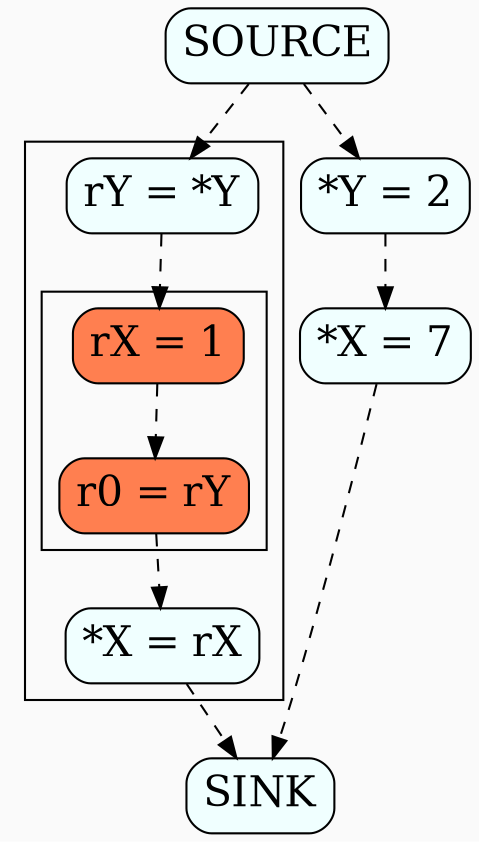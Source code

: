 digraph {
  graph[bgcolor=gray98,compound=true]
  node[fontsize=20,shape=box,fillcolor=azure, style="filled,rounded"]

  subgraph cluster_1 {
    Prologue[label="rY = *Y"]
    Epilogue[label="*X = rX"]
    subgraph cluster_0 {
      node[fillcolor=coral]
      StoreX1[label="rX = 1"]
      LoadY[label="r0 = rY"]
    }
  }

  StoreX7[label="*X = 7"]
  StoreY[label="*Y = 2"]

  SOURCE -> Prologue[style=dashed]
  Prologue -> StoreX1[style=dashed]
  StoreX1 -> LoadY[style=dashed]
  LoadY -> Epilogue[style=dashed]
  Epilogue -> SINK[style=dashed]

  SOURCE -> StoreY[style=dashed]
  StoreY -> StoreX7[style=dashed]
  StoreX7 -> SINK[style=dashed]
}
